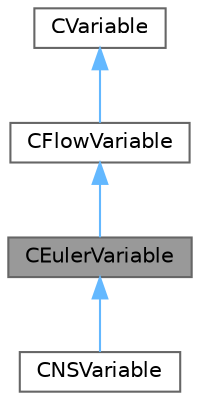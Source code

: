 digraph "CEulerVariable"
{
 // LATEX_PDF_SIZE
  bgcolor="transparent";
  edge [fontname=Helvetica,fontsize=10,labelfontname=Helvetica,labelfontsize=10];
  node [fontname=Helvetica,fontsize=10,shape=box,height=0.2,width=0.4];
  Node1 [id="Node000001",label="CEulerVariable",height=0.2,width=0.4,color="gray40", fillcolor="grey60", style="filled", fontcolor="black",tooltip="Class for defining the variables of the compressible Euler solver."];
  Node2 -> Node1 [id="edge1_Node000001_Node000002",dir="back",color="steelblue1",style="solid",tooltip=" "];
  Node2 [id="Node000002",label="CFlowVariable",height=0.2,width=0.4,color="gray40", fillcolor="white", style="filled",URL="$classCFlowVariable.html",tooltip="Class for defining the common variables of flow solvers."];
  Node3 -> Node2 [id="edge2_Node000002_Node000003",dir="back",color="steelblue1",style="solid",tooltip=" "];
  Node3 [id="Node000003",label="CVariable",height=0.2,width=0.4,color="gray40", fillcolor="white", style="filled",URL="$classCVariable.html",tooltip="Main class for defining the variables."];
  Node1 -> Node4 [id="edge3_Node000001_Node000004",dir="back",color="steelblue1",style="solid",tooltip=" "];
  Node4 [id="Node000004",label="CNSVariable",height=0.2,width=0.4,color="gray40", fillcolor="white", style="filled",URL="$classCNSVariable.html",tooltip="Class for defining the variables of the compressible Navier-Stokes solver."];
}
